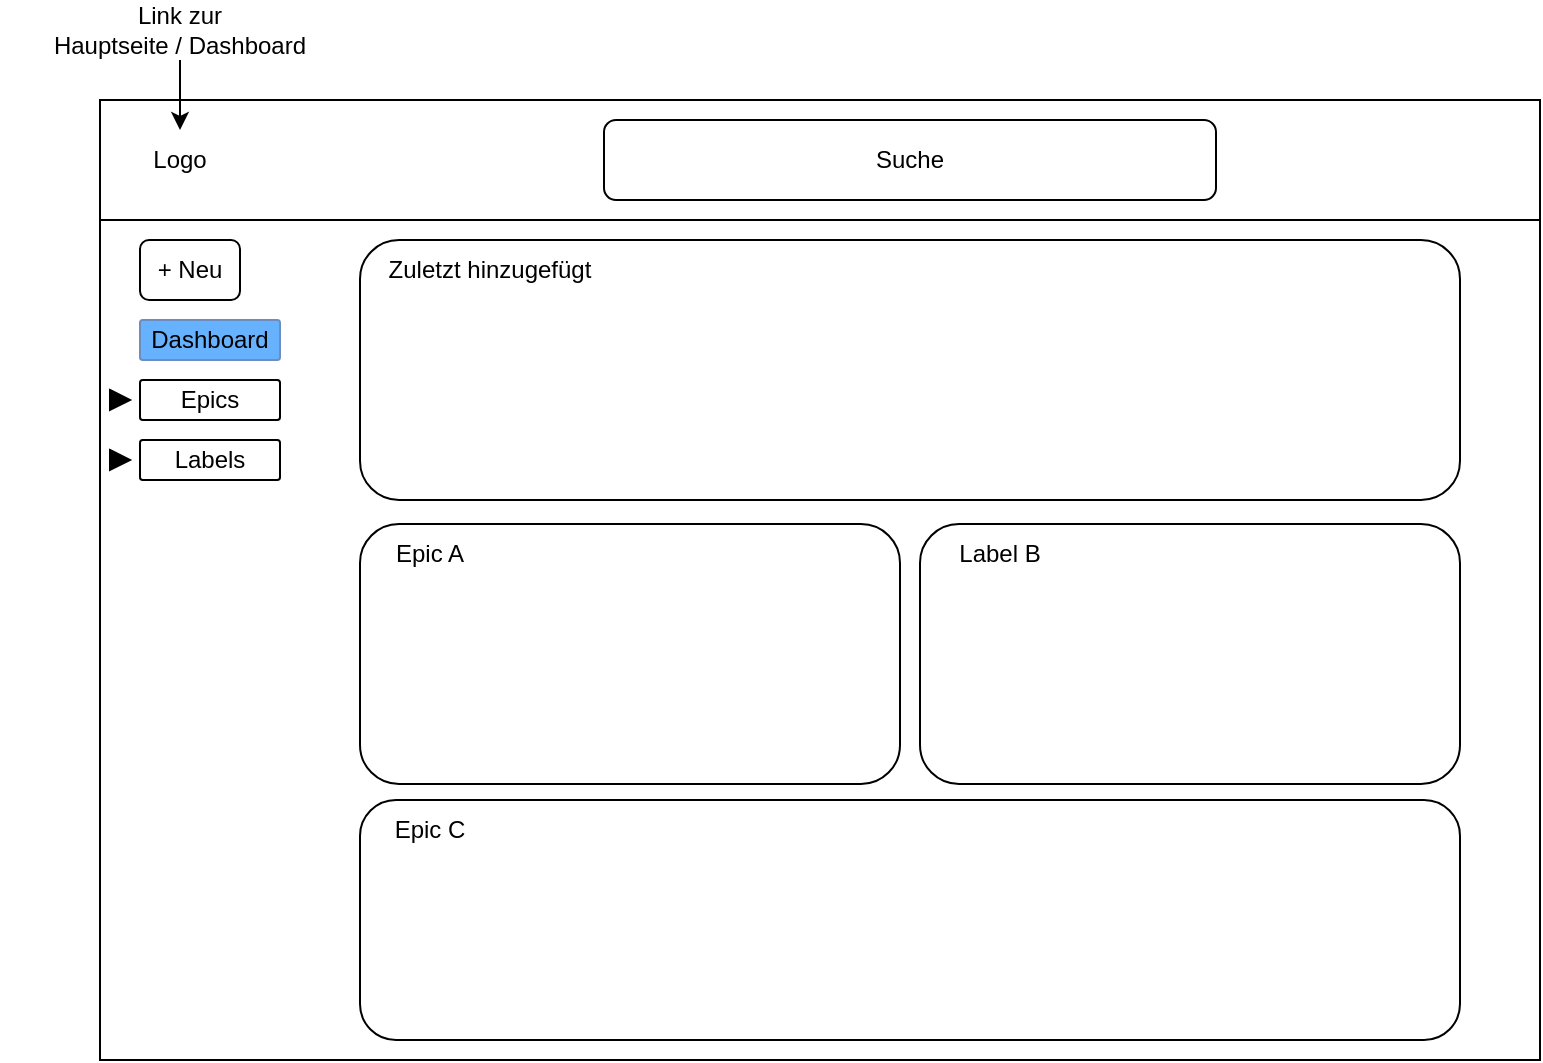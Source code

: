 <mxfile version="16.1.2" type="device" pages="4"><diagram id="S7XLVxcSjdb7qrKRWTJX" name="Dashboard"><mxGraphModel dx="1067" dy="684" grid="1" gridSize="10" guides="1" tooltips="1" connect="1" arrows="1" fold="1" page="1" pageScale="1" pageWidth="827" pageHeight="583" math="0" shadow="0"><root><mxCell id="0"/><mxCell id="1" parent="0"/><mxCell id="a5nH-skwkOE7-tMWVG1q-1" value="" style="rounded=0;whiteSpace=wrap;html=1;" parent="1" vertex="1"><mxGeometry x="60" y="60" width="720" height="480" as="geometry"/></mxCell><mxCell id="V803cFB6rYb_ngDouoqq-1" value="" style="rounded=0;whiteSpace=wrap;html=1;" parent="1" vertex="1"><mxGeometry x="60" y="60" width="720" height="60" as="geometry"/></mxCell><mxCell id="V803cFB6rYb_ngDouoqq-2" value="Logo" style="text;html=1;strokeColor=none;fillColor=none;align=center;verticalAlign=middle;whiteSpace=wrap;rounded=0;" parent="1" vertex="1"><mxGeometry x="70" y="75" width="60" height="30" as="geometry"/></mxCell><mxCell id="V803cFB6rYb_ngDouoqq-4" style="edgeStyle=orthogonalEdgeStyle;rounded=0;orthogonalLoop=1;jettySize=auto;html=1;entryX=0.5;entryY=0;entryDx=0;entryDy=0;" parent="1" source="V803cFB6rYb_ngDouoqq-3" target="V803cFB6rYb_ngDouoqq-2" edge="1"><mxGeometry relative="1" as="geometry"/></mxCell><mxCell id="V803cFB6rYb_ngDouoqq-3" value="Link zur &lt;br&gt;Hauptseite / Dashboard" style="text;html=1;strokeColor=none;fillColor=none;align=center;verticalAlign=middle;whiteSpace=wrap;rounded=0;" parent="1" vertex="1"><mxGeometry x="10" y="10" width="180" height="30" as="geometry"/></mxCell><mxCell id="V803cFB6rYb_ngDouoqq-5" value="Suche" style="rounded=1;whiteSpace=wrap;html=1;" parent="1" vertex="1"><mxGeometry x="312" y="70" width="306" height="40" as="geometry"/></mxCell><mxCell id="V803cFB6rYb_ngDouoqq-7" value="+ Neu" style="rounded=1;whiteSpace=wrap;html=1;" parent="1" vertex="1"><mxGeometry x="80" y="130" width="50" height="30" as="geometry"/></mxCell><mxCell id="GDMqCpEnYCguTInhiwQc-1" value="Dashboard" style="rounded=1;whiteSpace=wrap;html=1;arcSize=7;fillColor=#66B2FF;strokeColor=#6c8ebf;" parent="1" vertex="1"><mxGeometry x="80" y="170" width="70" height="20" as="geometry"/></mxCell><mxCell id="GDMqCpEnYCguTInhiwQc-2" value="Epics" style="rounded=1;whiteSpace=wrap;html=1;arcSize=7;" parent="1" vertex="1"><mxGeometry x="80" y="200" width="70" height="20" as="geometry"/></mxCell><mxCell id="GDMqCpEnYCguTInhiwQc-3" value="Labels" style="rounded=1;whiteSpace=wrap;html=1;arcSize=7;" parent="1" vertex="1"><mxGeometry x="80" y="230" width="70" height="20" as="geometry"/></mxCell><mxCell id="GDMqCpEnYCguTInhiwQc-6" value="" style="rounded=1;whiteSpace=wrap;html=1;" parent="1" vertex="1"><mxGeometry x="190" y="130" width="550" height="130" as="geometry"/></mxCell><mxCell id="GDMqCpEnYCguTInhiwQc-7" value="Zuletzt hinzugefügt" style="text;html=1;strokeColor=none;fillColor=none;align=center;verticalAlign=middle;whiteSpace=wrap;rounded=0;" parent="1" vertex="1"><mxGeometry x="190" y="130" width="130" height="30" as="geometry"/></mxCell><mxCell id="GDMqCpEnYCguTInhiwQc-8" value="" style="rounded=1;whiteSpace=wrap;html=1;" parent="1" vertex="1"><mxGeometry x="190" y="272" width="270" height="130" as="geometry"/></mxCell><mxCell id="GDMqCpEnYCguTInhiwQc-9" value="" style="rounded=1;whiteSpace=wrap;html=1;" parent="1" vertex="1"><mxGeometry x="470" y="272" width="270" height="130" as="geometry"/></mxCell><mxCell id="GDMqCpEnYCguTInhiwQc-10" value="Epic A" style="text;html=1;strokeColor=none;fillColor=none;align=center;verticalAlign=middle;whiteSpace=wrap;rounded=0;" parent="1" vertex="1"><mxGeometry x="190" y="272" width="70" height="30" as="geometry"/></mxCell><mxCell id="GDMqCpEnYCguTInhiwQc-11" value="Label B" style="text;html=1;strokeColor=none;fillColor=none;align=center;verticalAlign=middle;whiteSpace=wrap;rounded=0;" parent="1" vertex="1"><mxGeometry x="470" y="272" width="80" height="30" as="geometry"/></mxCell><mxCell id="GDMqCpEnYCguTInhiwQc-12" value="" style="rounded=1;whiteSpace=wrap;html=1;" parent="1" vertex="1"><mxGeometry x="190" y="410" width="550" height="120" as="geometry"/></mxCell><mxCell id="GDMqCpEnYCguTInhiwQc-13" value="Epic C" style="text;html=1;strokeColor=none;fillColor=none;align=center;verticalAlign=middle;whiteSpace=wrap;rounded=0;" parent="1" vertex="1"><mxGeometry x="190" y="410" width="70" height="30" as="geometry"/></mxCell><mxCell id="4aU6KWYD4nlBdD_fPB-d-1" value="" style="triangle;whiteSpace=wrap;html=1;fontSize=15;strokeWidth=1;fillColor=#000000;direction=east;" parent="1" vertex="1"><mxGeometry x="65" y="205" width="10" height="10" as="geometry"/></mxCell><mxCell id="4aU6KWYD4nlBdD_fPB-d-2" value="" style="triangle;whiteSpace=wrap;html=1;fontSize=15;strokeWidth=1;fillColor=#000000;direction=east;" parent="1" vertex="1"><mxGeometry x="65" y="235" width="10" height="10" as="geometry"/></mxCell></root></mxGraphModel></diagram><diagram name="Suche" id="-T3RW5RLBvKtd7QAN-dr"><mxGraphModel dx="1067" dy="684" grid="1" gridSize="10" guides="1" tooltips="1" connect="1" arrows="1" fold="1" page="1" pageScale="1" pageWidth="827" pageHeight="583" math="0" shadow="0"><root><mxCell id="OqYnyvf0hkco4wOe5Sss-0"/><mxCell id="OqYnyvf0hkco4wOe5Sss-1" parent="OqYnyvf0hkco4wOe5Sss-0"/><mxCell id="OqYnyvf0hkco4wOe5Sss-2" value="" style="rounded=0;whiteSpace=wrap;html=1;" parent="OqYnyvf0hkco4wOe5Sss-1" vertex="1"><mxGeometry x="60" y="60" width="720" height="480" as="geometry"/></mxCell><mxCell id="OqYnyvf0hkco4wOe5Sss-3" value="" style="rounded=0;whiteSpace=wrap;html=1;" parent="OqYnyvf0hkco4wOe5Sss-1" vertex="1"><mxGeometry x="60" y="60" width="720" height="60" as="geometry"/></mxCell><mxCell id="OqYnyvf0hkco4wOe5Sss-4" value="Logo" style="text;html=1;strokeColor=none;fillColor=none;align=center;verticalAlign=middle;whiteSpace=wrap;rounded=0;" parent="OqYnyvf0hkco4wOe5Sss-1" vertex="1"><mxGeometry x="70" y="75" width="60" height="30" as="geometry"/></mxCell><mxCell id="OqYnyvf0hkco4wOe5Sss-5" style="edgeStyle=orthogonalEdgeStyle;rounded=0;orthogonalLoop=1;jettySize=auto;html=1;entryX=0.5;entryY=0;entryDx=0;entryDy=0;" parent="OqYnyvf0hkco4wOe5Sss-1" source="OqYnyvf0hkco4wOe5Sss-6" target="OqYnyvf0hkco4wOe5Sss-4" edge="1"><mxGeometry relative="1" as="geometry"/></mxCell><mxCell id="OqYnyvf0hkco4wOe5Sss-6" value="Link zur &lt;br&gt;Hauptseite / Dashboard" style="text;html=1;strokeColor=none;fillColor=none;align=center;verticalAlign=middle;whiteSpace=wrap;rounded=0;" parent="OqYnyvf0hkco4wOe5Sss-1" vertex="1"><mxGeometry x="10" y="10" width="180" height="30" as="geometry"/></mxCell><mxCell id="OqYnyvf0hkco4wOe5Sss-7" value="Suche" style="rounded=1;whiteSpace=wrap;html=1;fillColor=#66B2FF;" parent="OqYnyvf0hkco4wOe5Sss-1" vertex="1"><mxGeometry x="312" y="70" width="306" height="40" as="geometry"/></mxCell><mxCell id="OqYnyvf0hkco4wOe5Sss-8" value="+ Neu" style="rounded=1;whiteSpace=wrap;html=1;" parent="OqYnyvf0hkco4wOe5Sss-1" vertex="1"><mxGeometry x="80" y="130" width="50" height="30" as="geometry"/></mxCell><mxCell id="OqYnyvf0hkco4wOe5Sss-9" value="Dashboard" style="rounded=1;whiteSpace=wrap;html=1;arcSize=7;" parent="OqYnyvf0hkco4wOe5Sss-1" vertex="1"><mxGeometry x="80" y="170" width="70" height="20" as="geometry"/></mxCell><mxCell id="OqYnyvf0hkco4wOe5Sss-10" value="Epics" style="rounded=1;whiteSpace=wrap;html=1;arcSize=7;" parent="OqYnyvf0hkco4wOe5Sss-1" vertex="1"><mxGeometry x="80" y="200" width="70" height="20" as="geometry"/></mxCell><mxCell id="OqYnyvf0hkco4wOe5Sss-11" value="Labels" style="rounded=1;whiteSpace=wrap;html=1;arcSize=7;" parent="OqYnyvf0hkco4wOe5Sss-1" vertex="1"><mxGeometry x="80" y="230" width="70" height="20" as="geometry"/></mxCell><mxCell id="OqYnyvf0hkco4wOe5Sss-13" value="" style="rounded=0;whiteSpace=wrap;html=1;" parent="OqYnyvf0hkco4wOe5Sss-1" vertex="1"><mxGeometry x="190" y="120" width="590" height="420" as="geometry"/></mxCell><mxCell id="OqYnyvf0hkco4wOe5Sss-14" value="Titel" style="text;html=1;strokeColor=none;fillColor=none;align=center;verticalAlign=middle;whiteSpace=wrap;rounded=0;" parent="OqYnyvf0hkco4wOe5Sss-1" vertex="1"><mxGeometry x="200" y="180" width="60" height="30" as="geometry"/></mxCell><mxCell id="OqYnyvf0hkco4wOe5Sss-15" value="Epics" style="text;html=1;strokeColor=none;fillColor=none;align=center;verticalAlign=middle;whiteSpace=wrap;rounded=0;" parent="OqYnyvf0hkco4wOe5Sss-1" vertex="1"><mxGeometry x="350" y="180" width="60" height="30" as="geometry"/></mxCell><mxCell id="OqYnyvf0hkco4wOe5Sss-17" value="Erstellt am" style="text;html=1;strokeColor=none;fillColor=none;align=center;verticalAlign=middle;whiteSpace=wrap;rounded=0;" parent="OqYnyvf0hkco4wOe5Sss-1" vertex="1"><mxGeometry x="480" y="180" width="60" height="30" as="geometry"/></mxCell><mxCell id="OqYnyvf0hkco4wOe5Sss-19" value="" style="line;strokeWidth=2;html=1;" parent="OqYnyvf0hkco4wOe5Sss-1" vertex="1"><mxGeometry x="190" y="170" width="590" height="10" as="geometry"/></mxCell><mxCell id="OqYnyvf0hkco4wOe5Sss-20" value="&quot;Suchbegriff&quot;" style="text;html=1;strokeColor=none;fillColor=none;align=center;verticalAlign=middle;whiteSpace=wrap;rounded=0;dashed=1;strokeWidth=2;fontSize=15;" parent="OqYnyvf0hkco4wOe5Sss-1" vertex="1"><mxGeometry x="212" y="130" width="100" height="30" as="geometry"/></mxCell><mxCell id="OqYnyvf0hkco4wOe5Sss-21" value="" style="sketch=0;aspect=fixed;pointerEvents=1;shadow=0;dashed=0;html=1;strokeColor=none;labelPosition=center;verticalLabelPosition=bottom;verticalAlign=top;align=center;fillColor=#000000;shape=mxgraph.mscae.enterprise.filter" parent="OqYnyvf0hkco4wOe5Sss-1" vertex="1"><mxGeometry x="688" y="135" width="22.22" height="20" as="geometry"/></mxCell><mxCell id="OqYnyvf0hkco4wOe5Sss-22" value="Filter" style="text;html=1;strokeColor=none;fillColor=none;align=center;verticalAlign=middle;whiteSpace=wrap;rounded=0;dashed=1;" parent="OqYnyvf0hkco4wOe5Sss-1" vertex="1"><mxGeometry x="698" y="130" width="60" height="30" as="geometry"/></mxCell><mxCell id="OqYnyvf0hkco4wOe5Sss-23" value="" style="triangle;whiteSpace=wrap;html=1;fontSize=15;strokeWidth=1;fillColor=#000000;direction=south;" parent="OqYnyvf0hkco4wOe5Sss-1" vertex="1"><mxGeometry x="270" y="193" width="10" height="10" as="geometry"/></mxCell><mxCell id="OqYnyvf0hkco4wOe5Sss-24" value="" style="triangle;whiteSpace=wrap;html=1;fontSize=15;strokeWidth=1;fillColor=#000000;direction=south;" parent="OqYnyvf0hkco4wOe5Sss-1" vertex="1"><mxGeometry x="410" y="193" width="10" height="10" as="geometry"/></mxCell><mxCell id="OqYnyvf0hkco4wOe5Sss-26" value="" style="triangle;whiteSpace=wrap;html=1;fontSize=15;strokeWidth=1;fillColor=#000000;direction=south;" parent="OqYnyvf0hkco4wOe5Sss-1" vertex="1"><mxGeometry x="548" y="193" width="10" height="10" as="geometry"/></mxCell><mxCell id="OqYnyvf0hkco4wOe5Sss-28" style="edgeStyle=orthogonalEdgeStyle;rounded=0;orthogonalLoop=1;jettySize=auto;html=1;exitX=0.5;exitY=1;exitDx=0;exitDy=0;fontSize=15;entryX=0;entryY=0.5;entryDx=0;entryDy=0;" parent="OqYnyvf0hkco4wOe5Sss-1" source="OqYnyvf0hkco4wOe5Sss-29" target="OqYnyvf0hkco4wOe5Sss-26" edge="1"><mxGeometry relative="1" as="geometry"><mxPoint x="570" y="193" as="targetPoint"/><Array as="points"><mxPoint x="630" y="130"/><mxPoint x="553" y="130"/></Array></mxGeometry></mxCell><mxCell id="OqYnyvf0hkco4wOe5Sss-29" value="Alphanumerische&lt;br&gt;auf / absteigend" style="text;html=1;strokeColor=none;fillColor=none;align=center;verticalAlign=middle;whiteSpace=wrap;rounded=0;" parent="OqYnyvf0hkco4wOe5Sss-1" vertex="1"><mxGeometry x="540" y="10" width="180" height="30" as="geometry"/></mxCell><mxCell id="OqYnyvf0hkco4wOe5Sss-30" value="" style="line;strokeWidth=1;html=1;dashed=1;" parent="OqYnyvf0hkco4wOe5Sss-1" vertex="1"><mxGeometry x="190" y="205" width="390" height="10" as="geometry"/></mxCell><mxCell id="3k1iS4GLyfsqxuBS5_Ra-1" style="edgeStyle=orthogonalEdgeStyle;rounded=0;orthogonalLoop=1;jettySize=auto;html=1;fontSize=26;" parent="OqYnyvf0hkco4wOe5Sss-1" source="3k1iS4GLyfsqxuBS5_Ra-0" target="OqYnyvf0hkco4wOe5Sss-22" edge="1"><mxGeometry relative="1" as="geometry"/></mxCell><mxCell id="3k1iS4GLyfsqxuBS5_Ra-0" value="Spezifische Filter&lt;br&gt;(Datum, Epic, etc.)" style="text;html=1;strokeColor=none;fillColor=none;align=center;verticalAlign=middle;whiteSpace=wrap;rounded=0;" parent="OqYnyvf0hkco4wOe5Sss-1" vertex="1"><mxGeometry x="692" y="10" width="135" height="30" as="geometry"/></mxCell><mxCell id="IERjt0ghf9Nn8ZbR3lFf-0" value="" style="triangle;whiteSpace=wrap;html=1;fontSize=15;strokeWidth=1;fillColor=#000000;direction=east;" parent="OqYnyvf0hkco4wOe5Sss-1" vertex="1"><mxGeometry x="65" y="205" width="10" height="10" as="geometry"/></mxCell><mxCell id="IERjt0ghf9Nn8ZbR3lFf-1" value="" style="triangle;whiteSpace=wrap;html=1;fontSize=15;strokeWidth=1;fillColor=#000000;direction=east;" parent="OqYnyvf0hkco4wOe5Sss-1" vertex="1"><mxGeometry x="65" y="235" width="10" height="10" as="geometry"/></mxCell><mxCell id="jUg5CBrCDW_84gV6lRPK-2" value="" style="endArrow=none;html=1;rounded=0;" parent="OqYnyvf0hkco4wOe5Sss-1" edge="1"><mxGeometry width="50" height="50" relative="1" as="geometry"><mxPoint x="580" y="540" as="sourcePoint"/><mxPoint x="580" y="175" as="targetPoint"/></mxGeometry></mxCell><mxCell id="jUg5CBrCDW_84gV6lRPK-3" value="Example" style="text;html=1;strokeColor=none;fillColor=none;align=center;verticalAlign=middle;whiteSpace=wrap;rounded=0;" parent="OqYnyvf0hkco4wOe5Sss-1" vertex="1"><mxGeometry x="200" y="215" width="60" height="30" as="geometry"/></mxCell><mxCell id="jUg5CBrCDW_84gV6lRPK-4" value="Epic 1" style="text;html=1;strokeColor=none;fillColor=none;align=center;verticalAlign=middle;whiteSpace=wrap;rounded=0;" parent="OqYnyvf0hkco4wOe5Sss-1" vertex="1"><mxGeometry x="350" y="220" width="60" height="30" as="geometry"/></mxCell><mxCell id="jUg5CBrCDW_84gV6lRPK-5" value="01.1.197" style="text;html=1;strokeColor=none;fillColor=none;align=center;verticalAlign=middle;whiteSpace=wrap;rounded=0;" parent="OqYnyvf0hkco4wOe5Sss-1" vertex="1"><mxGeometry x="480" y="220" width="60" height="30" as="geometry"/></mxCell><mxCell id="jUg5CBrCDW_84gV6lRPK-6" value="Preview" style="rounded=0;whiteSpace=wrap;html=1;" parent="OqYnyvf0hkco4wOe5Sss-1" vertex="1"><mxGeometry x="590" y="185" width="180" height="135" as="geometry"/></mxCell><mxCell id="jUg5CBrCDW_84gV6lRPK-7" value="Example" style="text;html=1;strokeColor=none;fillColor=none;align=left;verticalAlign=middle;whiteSpace=wrap;rounded=0;" parent="OqYnyvf0hkco4wOe5Sss-1" vertex="1"><mxGeometry x="590" y="320" width="60" height="30" as="geometry"/></mxCell><mxCell id="jUg5CBrCDW_84gV6lRPK-8" value="Epic 1" style="text;html=1;strokeColor=none;fillColor=none;align=left;verticalAlign=middle;whiteSpace=wrap;rounded=0;" parent="OqYnyvf0hkco4wOe5Sss-1" vertex="1"><mxGeometry x="590" y="350" width="60" height="30" as="geometry"/></mxCell><mxCell id="jUg5CBrCDW_84gV6lRPK-9" value="Label 1, Label 2, Label 3" style="text;html=1;strokeColor=none;fillColor=none;align=left;verticalAlign=middle;whiteSpace=wrap;rounded=0;" parent="OqYnyvf0hkco4wOe5Sss-1" vertex="1"><mxGeometry x="590" y="380" width="150" height="30" as="geometry"/></mxCell><mxCell id="jUg5CBrCDW_84gV6lRPK-10" value="etc." style="text;html=1;strokeColor=none;fillColor=none;align=left;verticalAlign=middle;whiteSpace=wrap;rounded=0;" parent="OqYnyvf0hkco4wOe5Sss-1" vertex="1"><mxGeometry x="590" y="410" width="60" height="30" as="geometry"/></mxCell></root></mxGraphModel></diagram><diagram name="Epics and Labels" id="KzsqalXzyCX5QLZvTsHc"><mxGraphModel dx="1067" dy="684" grid="1" gridSize="10" guides="1" tooltips="1" connect="1" arrows="1" fold="1" page="1" pageScale="1" pageWidth="827" pageHeight="583" math="0" shadow="0"><root><mxCell id="E3YYa6SzYusyuayZ7vWQ-0"/><mxCell id="E3YYa6SzYusyuayZ7vWQ-1" parent="E3YYa6SzYusyuayZ7vWQ-0"/><mxCell id="E3YYa6SzYusyuayZ7vWQ-2" value="" style="rounded=0;whiteSpace=wrap;html=1;" parent="E3YYa6SzYusyuayZ7vWQ-1" vertex="1"><mxGeometry x="60" y="60" width="720" height="480" as="geometry"/></mxCell><mxCell id="E3YYa6SzYusyuayZ7vWQ-3" value="" style="rounded=0;whiteSpace=wrap;html=1;" parent="E3YYa6SzYusyuayZ7vWQ-1" vertex="1"><mxGeometry x="60" y="60" width="720" height="60" as="geometry"/></mxCell><mxCell id="E3YYa6SzYusyuayZ7vWQ-4" value="Logo" style="text;html=1;strokeColor=none;fillColor=none;align=center;verticalAlign=middle;whiteSpace=wrap;rounded=0;" parent="E3YYa6SzYusyuayZ7vWQ-1" vertex="1"><mxGeometry x="70" y="75" width="60" height="30" as="geometry"/></mxCell><mxCell id="E3YYa6SzYusyuayZ7vWQ-5" style="edgeStyle=orthogonalEdgeStyle;rounded=0;orthogonalLoop=1;jettySize=auto;html=1;entryX=0.5;entryY=0;entryDx=0;entryDy=0;" parent="E3YYa6SzYusyuayZ7vWQ-1" source="E3YYa6SzYusyuayZ7vWQ-6" target="E3YYa6SzYusyuayZ7vWQ-4" edge="1"><mxGeometry relative="1" as="geometry"/></mxCell><mxCell id="E3YYa6SzYusyuayZ7vWQ-6" value="Link zur &lt;br&gt;Hauptseite / Dashboard" style="text;html=1;strokeColor=none;fillColor=none;align=center;verticalAlign=middle;whiteSpace=wrap;rounded=0;" parent="E3YYa6SzYusyuayZ7vWQ-1" vertex="1"><mxGeometry x="10" y="10" width="180" height="30" as="geometry"/></mxCell><mxCell id="E3YYa6SzYusyuayZ7vWQ-7" value="Suche" style="rounded=1;whiteSpace=wrap;html=1;" parent="E3YYa6SzYusyuayZ7vWQ-1" vertex="1"><mxGeometry x="312" y="70" width="306" height="40" as="geometry"/></mxCell><mxCell id="E3YYa6SzYusyuayZ7vWQ-8" value="+ Neu" style="rounded=1;whiteSpace=wrap;html=1;" parent="E3YYa6SzYusyuayZ7vWQ-1" vertex="1"><mxGeometry x="80" y="130" width="50" height="30" as="geometry"/></mxCell><mxCell id="E3YYa6SzYusyuayZ7vWQ-9" value="Dashboard" style="rounded=1;whiteSpace=wrap;html=1;arcSize=7;" parent="E3YYa6SzYusyuayZ7vWQ-1" vertex="1"><mxGeometry x="80" y="170" width="70" height="20" as="geometry"/></mxCell><mxCell id="E3YYa6SzYusyuayZ7vWQ-10" value="Epics" style="rounded=1;whiteSpace=wrap;html=1;arcSize=7;fillColor=#66B2FF;" parent="E3YYa6SzYusyuayZ7vWQ-1" vertex="1"><mxGeometry x="80" y="200" width="70" height="20" as="geometry"/></mxCell><mxCell id="E3YYa6SzYusyuayZ7vWQ-11" value="Labels" style="rounded=1;whiteSpace=wrap;html=1;arcSize=7;fillColor=#66B2FF;" parent="E3YYa6SzYusyuayZ7vWQ-1" vertex="1"><mxGeometry x="80" y="230" width="70" height="20" as="geometry"/></mxCell><mxCell id="E3YYa6SzYusyuayZ7vWQ-22" value="" style="rounded=0;whiteSpace=wrap;html=1;" parent="E3YYa6SzYusyuayZ7vWQ-1" vertex="1"><mxGeometry x="190" y="120" width="590" height="420" as="geometry"/></mxCell><mxCell id="E3YYa6SzYusyuayZ7vWQ-48" value="" style="line;strokeWidth=2;html=1;" parent="E3YYa6SzYusyuayZ7vWQ-1" vertex="1"><mxGeometry x="190" y="170" width="590" height="10" as="geometry"/></mxCell><mxCell id="E3YYa6SzYusyuayZ7vWQ-49" value="&quot;Epics / Labels&quot;" style="text;html=1;strokeColor=none;fillColor=none;align=center;verticalAlign=middle;whiteSpace=wrap;rounded=0;dashed=1;strokeWidth=2;fontSize=15;" parent="E3YYa6SzYusyuayZ7vWQ-1" vertex="1"><mxGeometry x="190" y="130" width="160" height="30" as="geometry"/></mxCell><mxCell id="dmUPBOW32bM6ANY6lRuV-0" value="" style="triangle;whiteSpace=wrap;html=1;fontSize=15;strokeWidth=1;fillColor=#000000;direction=east;" parent="E3YYa6SzYusyuayZ7vWQ-1" vertex="1"><mxGeometry x="65" y="205" width="10" height="10" as="geometry"/></mxCell><mxCell id="dmUPBOW32bM6ANY6lRuV-1" value="" style="triangle;whiteSpace=wrap;html=1;fontSize=15;strokeWidth=1;fillColor=#000000;direction=east;" parent="E3YYa6SzYusyuayZ7vWQ-1" vertex="1"><mxGeometry x="65" y="235" width="10" height="10" as="geometry"/></mxCell><mxCell id="dmUPBOW32bM6ANY6lRuV-2" value="" style="rounded=0;whiteSpace=wrap;html=1;" parent="E3YYa6SzYusyuayZ7vWQ-1" vertex="1"><mxGeometry x="906" y="60" width="720" height="480" as="geometry"/></mxCell><mxCell id="dmUPBOW32bM6ANY6lRuV-3" value="" style="rounded=0;whiteSpace=wrap;html=1;" parent="E3YYa6SzYusyuayZ7vWQ-1" vertex="1"><mxGeometry x="906" y="60" width="720" height="60" as="geometry"/></mxCell><mxCell id="dmUPBOW32bM6ANY6lRuV-4" value="Logo" style="text;html=1;strokeColor=none;fillColor=none;align=center;verticalAlign=middle;whiteSpace=wrap;rounded=0;" parent="E3YYa6SzYusyuayZ7vWQ-1" vertex="1"><mxGeometry x="916" y="75" width="60" height="30" as="geometry"/></mxCell><mxCell id="dmUPBOW32bM6ANY6lRuV-5" style="edgeStyle=orthogonalEdgeStyle;rounded=0;orthogonalLoop=1;jettySize=auto;html=1;entryX=0.5;entryY=0;entryDx=0;entryDy=0;" parent="E3YYa6SzYusyuayZ7vWQ-1" source="dmUPBOW32bM6ANY6lRuV-6" target="dmUPBOW32bM6ANY6lRuV-4" edge="1"><mxGeometry relative="1" as="geometry"/></mxCell><mxCell id="dmUPBOW32bM6ANY6lRuV-6" value="Link zur &lt;br&gt;Hauptseite / Dashboard" style="text;html=1;strokeColor=none;fillColor=none;align=center;verticalAlign=middle;whiteSpace=wrap;rounded=0;" parent="E3YYa6SzYusyuayZ7vWQ-1" vertex="1"><mxGeometry x="856" y="10" width="180" height="30" as="geometry"/></mxCell><mxCell id="dmUPBOW32bM6ANY6lRuV-7" value="Suche" style="rounded=1;whiteSpace=wrap;html=1;" parent="E3YYa6SzYusyuayZ7vWQ-1" vertex="1"><mxGeometry x="1158" y="70" width="306" height="40" as="geometry"/></mxCell><mxCell id="dmUPBOW32bM6ANY6lRuV-8" value="+ Neu" style="rounded=1;whiteSpace=wrap;html=1;" parent="E3YYa6SzYusyuayZ7vWQ-1" vertex="1"><mxGeometry x="926" y="130" width="50" height="30" as="geometry"/></mxCell><mxCell id="dmUPBOW32bM6ANY6lRuV-9" value="Dashboard" style="rounded=1;whiteSpace=wrap;html=1;arcSize=7;" parent="E3YYa6SzYusyuayZ7vWQ-1" vertex="1"><mxGeometry x="926" y="170" width="70" height="20" as="geometry"/></mxCell><mxCell id="dmUPBOW32bM6ANY6lRuV-10" value="Epics" style="rounded=1;whiteSpace=wrap;html=1;arcSize=7;" parent="E3YYa6SzYusyuayZ7vWQ-1" vertex="1"><mxGeometry x="926" y="200" width="70" height="20" as="geometry"/></mxCell><mxCell id="dmUPBOW32bM6ANY6lRuV-11" value="Labels" style="rounded=1;whiteSpace=wrap;html=1;arcSize=7;" parent="E3YYa6SzYusyuayZ7vWQ-1" vertex="1"><mxGeometry x="926" y="295" width="70" height="20" as="geometry"/></mxCell><mxCell id="dmUPBOW32bM6ANY6lRuV-28" value="Alphanumerische&lt;br&gt;auf / absteigend" style="text;html=1;strokeColor=none;fillColor=none;align=center;verticalAlign=middle;whiteSpace=wrap;rounded=0;" parent="E3YYa6SzYusyuayZ7vWQ-1" vertex="1"><mxGeometry x="1386" y="10" width="180" height="30" as="geometry"/></mxCell><mxCell id="dmUPBOW32bM6ANY6lRuV-30" value="" style="triangle;whiteSpace=wrap;html=1;fontSize=15;strokeWidth=1;fillColor=#000000;direction=south;" parent="E3YYa6SzYusyuayZ7vWQ-1" vertex="1"><mxGeometry x="911" y="205" width="10" height="10" as="geometry"/></mxCell><mxCell id="dmUPBOW32bM6ANY6lRuV-31" value="" style="triangle;whiteSpace=wrap;html=1;fontSize=15;strokeWidth=1;fillColor=#000000;direction=south;" parent="E3YYa6SzYusyuayZ7vWQ-1" vertex="1"><mxGeometry x="911" y="300" width="10" height="10" as="geometry"/></mxCell><mxCell id="dmUPBOW32bM6ANY6lRuV-32" value="1. Epic" style="rounded=1;whiteSpace=wrap;html=1;arcSize=7;fillColor=#FFFFFF;" parent="E3YYa6SzYusyuayZ7vWQ-1" vertex="1"><mxGeometry x="940" y="230" width="70" height="20" as="geometry"/></mxCell><mxCell id="dmUPBOW32bM6ANY6lRuV-33" value="2. Epic" style="rounded=1;whiteSpace=wrap;html=1;arcSize=7;" parent="E3YYa6SzYusyuayZ7vWQ-1" vertex="1"><mxGeometry x="940" y="260" width="70" height="20" as="geometry"/></mxCell><mxCell id="dmUPBOW32bM6ANY6lRuV-34" value="1. Label" style="rounded=1;whiteSpace=wrap;html=1;arcSize=7;fillColor=#66B2FF;" parent="E3YYa6SzYusyuayZ7vWQ-1" vertex="1"><mxGeometry x="940" y="330" width="70" height="20" as="geometry"/></mxCell><mxCell id="dmUPBOW32bM6ANY6lRuV-35" value="2. Label" style="rounded=1;whiteSpace=wrap;html=1;arcSize=7;" parent="E3YYa6SzYusyuayZ7vWQ-1" vertex="1"><mxGeometry x="940" y="360" width="70" height="20" as="geometry"/></mxCell><mxCell id="GsB2wMB20hkMuYgVSS4h-1" value="&lt;font style=&quot;font-size: 26px&quot;&gt;+&lt;/font&gt;" style="ellipse;whiteSpace=wrap;html=1;aspect=fixed;" parent="E3YYa6SzYusyuayZ7vWQ-1" vertex="1"><mxGeometry x="729" y="127.5" width="35" height="35" as="geometry"/></mxCell><mxCell id="yzGtQ44vNePONrxRkNTJ-0" style="edgeStyle=orthogonalEdgeStyle;rounded=0;orthogonalLoop=1;jettySize=auto;html=1;exitX=0.5;exitY=1;exitDx=0;exitDy=0;fontSize=26;" parent="E3YYa6SzYusyuayZ7vWQ-1" source="GsB2wMB20hkMuYgVSS4h-2" target="GsB2wMB20hkMuYgVSS4h-1" edge="1"><mxGeometry relative="1" as="geometry"/></mxCell><mxCell id="GsB2wMB20hkMuYgVSS4h-2" value="Neues &lt;br&gt;Epic / Label" style="text;html=1;strokeColor=none;fillColor=none;align=center;verticalAlign=middle;whiteSpace=wrap;rounded=0;" parent="E3YYa6SzYusyuayZ7vWQ-1" vertex="1"><mxGeometry x="704.75" y="10" width="83.5" height="30" as="geometry"/></mxCell><mxCell id="Nznl45dCVSnKzDbzf9ds-0" value="" style="rounded=0;whiteSpace=wrap;html=1;" parent="E3YYa6SzYusyuayZ7vWQ-1" vertex="1"><mxGeometry x="1036" y="120" width="590" height="420" as="geometry"/></mxCell><mxCell id="Nznl45dCVSnKzDbzf9ds-1" value="Titel" style="text;html=1;strokeColor=none;fillColor=none;align=center;verticalAlign=middle;whiteSpace=wrap;rounded=0;" parent="E3YYa6SzYusyuayZ7vWQ-1" vertex="1"><mxGeometry x="1046" y="180" width="60" height="30" as="geometry"/></mxCell><mxCell id="Nznl45dCVSnKzDbzf9ds-2" value="Epics" style="text;html=1;strokeColor=none;fillColor=none;align=center;verticalAlign=middle;whiteSpace=wrap;rounded=0;" parent="E3YYa6SzYusyuayZ7vWQ-1" vertex="1"><mxGeometry x="1196" y="180" width="60" height="30" as="geometry"/></mxCell><mxCell id="Nznl45dCVSnKzDbzf9ds-3" value="Erstellt am" style="text;html=1;strokeColor=none;fillColor=none;align=center;verticalAlign=middle;whiteSpace=wrap;rounded=0;" parent="E3YYa6SzYusyuayZ7vWQ-1" vertex="1"><mxGeometry x="1326" y="180" width="60" height="30" as="geometry"/></mxCell><mxCell id="Nznl45dCVSnKzDbzf9ds-4" value="" style="line;strokeWidth=2;html=1;" parent="E3YYa6SzYusyuayZ7vWQ-1" vertex="1"><mxGeometry x="1036" y="170" width="590" height="10" as="geometry"/></mxCell><mxCell id="Nznl45dCVSnKzDbzf9ds-5" value="Label 1" style="text;html=1;strokeColor=none;fillColor=none;align=center;verticalAlign=middle;whiteSpace=wrap;rounded=0;dashed=1;strokeWidth=2;fontSize=15;" parent="E3YYa6SzYusyuayZ7vWQ-1" vertex="1"><mxGeometry x="1046" y="130" width="100" height="30" as="geometry"/></mxCell><mxCell id="Nznl45dCVSnKzDbzf9ds-8" value="" style="triangle;whiteSpace=wrap;html=1;fontSize=15;strokeWidth=1;fillColor=#000000;direction=south;" parent="E3YYa6SzYusyuayZ7vWQ-1" vertex="1"><mxGeometry x="1116" y="193" width="10" height="10" as="geometry"/></mxCell><mxCell id="Nznl45dCVSnKzDbzf9ds-9" value="" style="triangle;whiteSpace=wrap;html=1;fontSize=15;strokeWidth=1;fillColor=#000000;direction=south;" parent="E3YYa6SzYusyuayZ7vWQ-1" vertex="1"><mxGeometry x="1256" y="193" width="10" height="10" as="geometry"/></mxCell><mxCell id="Nznl45dCVSnKzDbzf9ds-10" value="" style="triangle;whiteSpace=wrap;html=1;fontSize=15;strokeWidth=1;fillColor=#000000;direction=south;" parent="E3YYa6SzYusyuayZ7vWQ-1" vertex="1"><mxGeometry x="1394" y="193" width="10" height="10" as="geometry"/></mxCell><mxCell id="Nznl45dCVSnKzDbzf9ds-11" value="" style="line;strokeWidth=1;html=1;dashed=1;" parent="E3YYa6SzYusyuayZ7vWQ-1" vertex="1"><mxGeometry x="1036" y="205" width="390" height="10" as="geometry"/></mxCell><mxCell id="Nznl45dCVSnKzDbzf9ds-12" value="" style="endArrow=none;html=1;rounded=0;" parent="E3YYa6SzYusyuayZ7vWQ-1" edge="1"><mxGeometry width="50" height="50" relative="1" as="geometry"><mxPoint x="1426" y="540" as="sourcePoint"/><mxPoint x="1426" y="175" as="targetPoint"/></mxGeometry></mxCell><mxCell id="Nznl45dCVSnKzDbzf9ds-13" value="Example" style="text;html=1;strokeColor=none;fillColor=none;align=center;verticalAlign=middle;whiteSpace=wrap;rounded=0;" parent="E3YYa6SzYusyuayZ7vWQ-1" vertex="1"><mxGeometry x="1046" y="215" width="60" height="30" as="geometry"/></mxCell><mxCell id="Nznl45dCVSnKzDbzf9ds-14" value="Epic 1" style="text;html=1;strokeColor=none;fillColor=none;align=center;verticalAlign=middle;whiteSpace=wrap;rounded=0;" parent="E3YYa6SzYusyuayZ7vWQ-1" vertex="1"><mxGeometry x="1196" y="220" width="60" height="30" as="geometry"/></mxCell><mxCell id="Nznl45dCVSnKzDbzf9ds-15" value="01.1.197" style="text;html=1;strokeColor=none;fillColor=none;align=center;verticalAlign=middle;whiteSpace=wrap;rounded=0;" parent="E3YYa6SzYusyuayZ7vWQ-1" vertex="1"><mxGeometry x="1326" y="220" width="60" height="30" as="geometry"/></mxCell><mxCell id="Nznl45dCVSnKzDbzf9ds-16" value="Preview" style="rounded=0;whiteSpace=wrap;html=1;" parent="E3YYa6SzYusyuayZ7vWQ-1" vertex="1"><mxGeometry x="1436" y="185" width="180" height="135" as="geometry"/></mxCell><mxCell id="Nznl45dCVSnKzDbzf9ds-17" value="Example" style="text;html=1;strokeColor=none;fillColor=none;align=left;verticalAlign=middle;whiteSpace=wrap;rounded=0;" parent="E3YYa6SzYusyuayZ7vWQ-1" vertex="1"><mxGeometry x="1436" y="320" width="60" height="30" as="geometry"/></mxCell><mxCell id="Nznl45dCVSnKzDbzf9ds-18" value="Epic 1" style="text;html=1;strokeColor=none;fillColor=none;align=left;verticalAlign=middle;whiteSpace=wrap;rounded=0;" parent="E3YYa6SzYusyuayZ7vWQ-1" vertex="1"><mxGeometry x="1436" y="350" width="60" height="30" as="geometry"/></mxCell><mxCell id="Nznl45dCVSnKzDbzf9ds-19" value="Label 1, Label 2, Label 3" style="text;html=1;strokeColor=none;fillColor=none;align=left;verticalAlign=middle;whiteSpace=wrap;rounded=0;" parent="E3YYa6SzYusyuayZ7vWQ-1" vertex="1"><mxGeometry x="1436" y="380" width="150" height="30" as="geometry"/></mxCell><mxCell id="Nznl45dCVSnKzDbzf9ds-20" value="etc." style="text;html=1;strokeColor=none;fillColor=none;align=left;verticalAlign=middle;whiteSpace=wrap;rounded=0;" parent="E3YYa6SzYusyuayZ7vWQ-1" vertex="1"><mxGeometry x="1436" y="410" width="60" height="30" as="geometry"/></mxCell><mxCell id="Nznl45dCVSnKzDbzf9ds-21" value="" style="sketch=0;aspect=fixed;pointerEvents=1;shadow=0;dashed=0;html=1;strokeColor=none;labelPosition=center;verticalLabelPosition=bottom;verticalAlign=top;align=center;fillColor=#000000;shape=mxgraph.mscae.enterprise.filter" parent="E3YYa6SzYusyuayZ7vWQ-1" vertex="1"><mxGeometry x="1498" y="135" width="22.22" height="20" as="geometry"/></mxCell><mxCell id="Nznl45dCVSnKzDbzf9ds-22" value="Filter" style="text;html=1;strokeColor=none;fillColor=none;align=center;verticalAlign=middle;whiteSpace=wrap;rounded=0;dashed=1;" parent="E3YYa6SzYusyuayZ7vWQ-1" vertex="1"><mxGeometry x="1508" y="130" width="60" height="30" as="geometry"/></mxCell><mxCell id="Nznl45dCVSnKzDbzf9ds-23" value="&lt;font style=&quot;font-size: 26px&quot;&gt;+&lt;/font&gt;" style="ellipse;whiteSpace=wrap;html=1;aspect=fixed;" parent="E3YYa6SzYusyuayZ7vWQ-1" vertex="1"><mxGeometry x="1581" y="127.5" width="35" height="35" as="geometry"/></mxCell><mxCell id="Nznl45dCVSnKzDbzf9ds-24" style="edgeStyle=orthogonalEdgeStyle;rounded=0;orthogonalLoop=1;jettySize=auto;html=1;exitX=0.5;exitY=1;exitDx=0;exitDy=0;fontSize=26;" parent="E3YYa6SzYusyuayZ7vWQ-1" target="Nznl45dCVSnKzDbzf9ds-23" edge="1"><mxGeometry relative="1" as="geometry"><mxPoint x="1598.5" y="40" as="sourcePoint"/></mxGeometry></mxCell><mxCell id="Nznl45dCVSnKzDbzf9ds-25" value="Neues &lt;br&gt;Epic / Label" style="text;html=1;strokeColor=none;fillColor=none;align=center;verticalAlign=middle;whiteSpace=wrap;rounded=0;" parent="E3YYa6SzYusyuayZ7vWQ-1" vertex="1"><mxGeometry x="1562.75" y="10" width="71.5" height="30" as="geometry"/></mxCell><mxCell id="dmUPBOW32bM6ANY6lRuV-27" style="edgeStyle=orthogonalEdgeStyle;rounded=0;orthogonalLoop=1;jettySize=auto;html=1;exitX=0.5;exitY=1;exitDx=0;exitDy=0;fontSize=15;entryX=0;entryY=0.5;entryDx=0;entryDy=0;" parent="E3YYa6SzYusyuayZ7vWQ-1" source="dmUPBOW32bM6ANY6lRuV-28" target="Nznl45dCVSnKzDbzf9ds-10" edge="1"><mxGeometry relative="1" as="geometry"><mxPoint x="1459" y="193" as="targetPoint"/><Array as="points"><mxPoint x="1476" y="130"/><mxPoint x="1399" y="130"/></Array></mxGeometry></mxCell><mxCell id="fRpOoHrQIYqDzUpAFcrH-0" value="Epic 1 / Label 1" style="text;html=1;strokeColor=none;fillColor=none;align=center;verticalAlign=middle;whiteSpace=wrap;rounded=0;dashed=1;strokeWidth=2;fontSize=15;" parent="E3YYa6SzYusyuayZ7vWQ-1" vertex="1"><mxGeometry x="190" y="185" width="160" height="30" as="geometry"/></mxCell><mxCell id="fRpOoHrQIYqDzUpAFcrH-1" value="Epic 2 / Label 2" style="text;html=1;strokeColor=none;fillColor=none;align=center;verticalAlign=middle;whiteSpace=wrap;rounded=0;dashed=1;strokeWidth=2;fontSize=15;" parent="E3YYa6SzYusyuayZ7vWQ-1" vertex="1"><mxGeometry x="190" y="225" width="160" height="30" as="geometry"/></mxCell><mxCell id="fRpOoHrQIYqDzUpAFcrH-3" value="" style="shape=image;html=1;verticalAlign=top;verticalLabelPosition=bottom;labelBackgroundColor=#ffffff;imageAspect=0;aspect=fixed;image=https://cdn3.iconfinder.com/data/icons/google-material-design-icons/48/ic_delete_48px-128.png;fillColor=#FFFFFF;" parent="E3YYa6SzYusyuayZ7vWQ-1" vertex="1"><mxGeometry x="724" y="186" width="28" height="28" as="geometry"/></mxCell><mxCell id="fRpOoHrQIYqDzUpAFcrH-4" value="" style="dashed=0;aspect=fixed;verticalLabelPosition=bottom;verticalAlign=top;align=center;shape=mxgraph.gmdl.edit;strokeColor=none;fillColor=#000000;shadow=0;sketch=0;" parent="E3YYa6SzYusyuayZ7vWQ-1" vertex="1"><mxGeometry x="687.25" y="188" width="24" height="24" as="geometry"/></mxCell><mxCell id="fRpOoHrQIYqDzUpAFcrH-5" value="" style="shape=image;html=1;verticalAlign=top;verticalLabelPosition=bottom;labelBackgroundColor=#ffffff;imageAspect=0;aspect=fixed;image=https://cdn3.iconfinder.com/data/icons/google-material-design-icons/48/ic_delete_48px-128.png;fillColor=#FFFFFF;" parent="E3YYa6SzYusyuayZ7vWQ-1" vertex="1"><mxGeometry x="723" y="226" width="28" height="28" as="geometry"/></mxCell><mxCell id="fRpOoHrQIYqDzUpAFcrH-6" value="" style="dashed=0;aspect=fixed;verticalLabelPosition=bottom;verticalAlign=top;align=center;shape=mxgraph.gmdl.edit;strokeColor=none;fillColor=#000000;shadow=0;sketch=0;" parent="E3YYa6SzYusyuayZ7vWQ-1" vertex="1"><mxGeometry x="686.25" y="228" width="24" height="24" as="geometry"/></mxCell></root></mxGraphModel></diagram><diagram id="8Tb2QxbhxK6w1rAyMj_g" name="New Document"><mxGraphModel dx="736" dy="472" grid="1" gridSize="10" guides="1" tooltips="1" connect="1" arrows="1" fold="1" page="1" pageScale="1" pageWidth="413" pageHeight="583" math="0" shadow="0"><root><mxCell id="drWbBh6WroPR6TQiVeew-0"/><mxCell id="drWbBh6WroPR6TQiVeew-1" parent="drWbBh6WroPR6TQiVeew-0"/><mxCell id="5SeOI24pqmYnz9CleaXR-0" value="" style="rounded=0;whiteSpace=wrap;html=1;" vertex="1" parent="drWbBh6WroPR6TQiVeew-1"><mxGeometry x="120" y="80" width="600" height="400" as="geometry"/></mxCell><mxCell id="5SeOI24pqmYnz9CleaXR-20" value="&lt;font style=&quot;font-size: 15px&quot;&gt;Neues Dokument&lt;/font&gt;" style="text;html=1;strokeColor=none;fillColor=none;align=center;verticalAlign=middle;whiteSpace=wrap;rounded=0;" vertex="1" parent="drWbBh6WroPR6TQiVeew-1"><mxGeometry x="120" y="80" width="140" height="30" as="geometry"/></mxCell><mxCell id="YO-m5guin_YfDmSPlLav-0" value="&lt;font style=&quot;font-size: 12px&quot;&gt;Die mit Sternchen (*) markierten Felder sind erforderlich.&lt;/font&gt;" style="text;html=1;strokeColor=none;fillColor=none;align=center;verticalAlign=middle;whiteSpace=wrap;rounded=0;fontSize=15;" vertex="1" parent="drWbBh6WroPR6TQiVeew-1"><mxGeometry x="120" y="110" width="320" height="30" as="geometry"/></mxCell><mxCell id="YO-m5guin_YfDmSPlLav-1" value="&lt;font style=&quot;font-size: 12px&quot;&gt;Titel*&lt;/font&gt;" style="text;html=1;strokeColor=none;fillColor=none;align=center;verticalAlign=middle;whiteSpace=wrap;rounded=0;fontSize=15;" vertex="1" parent="drWbBh6WroPR6TQiVeew-1"><mxGeometry x="182" y="159.5" width="50" height="30" as="geometry"/></mxCell><mxCell id="YO-m5guin_YfDmSPlLav-2" value="&lt;font style=&quot;font-size: 12px&quot;&gt;Epic&lt;/font&gt;" style="text;html=1;strokeColor=none;fillColor=none;align=center;verticalAlign=middle;whiteSpace=wrap;rounded=0;fontSize=15;" vertex="1" parent="drWbBh6WroPR6TQiVeew-1"><mxGeometry x="182" y="209.5" width="50" height="30" as="geometry"/></mxCell><mxCell id="YO-m5guin_YfDmSPlLav-3" value="&lt;font style=&quot;font-size: 12px&quot;&gt;Label&lt;/font&gt;" style="text;html=1;strokeColor=none;fillColor=none;align=center;verticalAlign=middle;whiteSpace=wrap;rounded=0;fontSize=15;" vertex="1" parent="drWbBh6WroPR6TQiVeew-1"><mxGeometry x="182" y="264.5" width="50" height="30" as="geometry"/></mxCell><mxCell id="YO-m5guin_YfDmSPlLav-4" value="&lt;font style=&quot;font-size: 12px&quot;&gt;Dateien*&lt;/font&gt;" style="text;html=1;strokeColor=none;fillColor=none;align=center;verticalAlign=middle;whiteSpace=wrap;rounded=0;fontSize=15;" vertex="1" parent="drWbBh6WroPR6TQiVeew-1"><mxGeometry x="182" y="377" width="50" height="30" as="geometry"/></mxCell><mxCell id="YO-m5guin_YfDmSPlLav-5" value="&lt;font style=&quot;font-size: 12px&quot;&gt;Beschreibung&lt;/font&gt;" style="text;html=1;strokeColor=none;fillColor=none;align=center;verticalAlign=middle;whiteSpace=wrap;rounded=0;fontSize=15;" vertex="1" parent="drWbBh6WroPR6TQiVeew-1"><mxGeometry x="152" y="309.5" width="80" height="30" as="geometry"/></mxCell><mxCell id="YO-m5guin_YfDmSPlLav-9" value="" style="rounded=1;whiteSpace=wrap;html=1;fontSize=12;" vertex="1" parent="drWbBh6WroPR6TQiVeew-1"><mxGeometry x="260" y="162.5" width="320" height="25" as="geometry"/></mxCell><mxCell id="YO-m5guin_YfDmSPlLav-11" value="" style="rounded=1;whiteSpace=wrap;html=1;fontSize=12;" vertex="1" parent="drWbBh6WroPR6TQiVeew-1"><mxGeometry x="260" y="212.5" width="320" height="25" as="geometry"/></mxCell><mxCell id="YO-m5guin_YfDmSPlLav-12" value="" style="rounded=1;whiteSpace=wrap;html=1;fontSize=12;" vertex="1" parent="drWbBh6WroPR6TQiVeew-1"><mxGeometry x="260" y="267.5" width="320" height="25" as="geometry"/></mxCell><mxCell id="YO-m5guin_YfDmSPlLav-13" value="" style="rounded=1;whiteSpace=wrap;html=1;fontSize=12;" vertex="1" parent="drWbBh6WroPR6TQiVeew-1"><mxGeometry x="260" y="312.5" width="320" height="57.5" as="geometry"/></mxCell><mxCell id="YO-m5guin_YfDmSPlLav-14" value="" style="rounded=1;whiteSpace=wrap;html=1;fontSize=12;dashed=1;strokeColor=#666666;" vertex="1" parent="drWbBh6WroPR6TQiVeew-1"><mxGeometry x="260" y="380" width="320" height="80" as="geometry"/></mxCell><mxCell id="YO-m5guin_YfDmSPlLav-15" value="&lt;font color=&quot;#000000&quot;&gt;Gerät durchsuchen&lt;/font&gt;" style="rounded=1;html=1;shadow=0;dashed=0;whiteSpace=wrap;fontSize=10;fillColor=#E6E6E6;align=center;strokeColor=#E6E6E6;fontColor=#333333;" vertex="1" parent="drWbBh6WroPR6TQiVeew-1"><mxGeometry x="367.25" y="427" width="105.5" height="16.88" as="geometry"/></mxCell><mxCell id="YO-m5guin_YfDmSPlLav-16" value="&lt;span style=&quot;color: rgb(0 , 0 , 0) ; font-family: &amp;#34;helvetica&amp;#34; ; font-size: 12px ; font-style: normal ; font-weight: 400 ; letter-spacing: normal ; text-indent: 0px ; text-transform: none ; word-spacing: 0px ; background-color: rgb(248 , 249 , 250) ; display: inline ; float: none&quot;&gt;Dateien hierher ziehen&lt;/span&gt;&lt;br style=&quot;color: rgb(0 , 0 , 0) ; font-family: &amp;#34;helvetica&amp;#34; ; font-size: 12px ; font-style: normal ; font-weight: 400 ; letter-spacing: normal ; text-indent: 0px ; text-transform: none ; word-spacing: 0px ; background-color: rgb(248 , 249 , 250)&quot;&gt;&lt;span style=&quot;color: rgb(0 , 0 , 0) ; font-family: &amp;#34;helvetica&amp;#34; ; font-size: 12px ; font-style: normal ; font-weight: 400 ; letter-spacing: normal ; text-indent: 0px ; text-transform: none ; word-spacing: 0px ; background-color: rgb(248 , 249 , 250) ; display: inline ; float: none&quot;&gt;oder&lt;/span&gt;" style="text;whiteSpace=wrap;html=1;fontSize=12;fontColor=#000000;align=center;" vertex="1" parent="drWbBh6WroPR6TQiVeew-1"><mxGeometry x="345" y="386" width="150" height="40" as="geometry"/></mxCell></root></mxGraphModel></diagram></mxfile>
